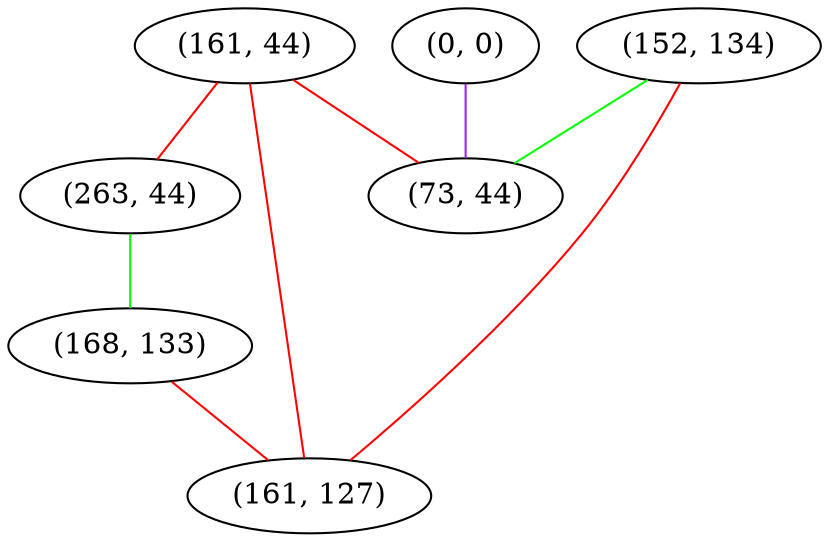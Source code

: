 graph "" {
"(0, 0)";
"(161, 44)";
"(263, 44)";
"(152, 134)";
"(168, 133)";
"(73, 44)";
"(161, 127)";
"(0, 0)" -- "(73, 44)"  [color=purple, key=0, weight=4];
"(161, 44)" -- "(263, 44)"  [color=red, key=0, weight=1];
"(161, 44)" -- "(73, 44)"  [color=red, key=0, weight=1];
"(161, 44)" -- "(161, 127)"  [color=red, key=0, weight=1];
"(263, 44)" -- "(168, 133)"  [color=green, key=0, weight=2];
"(152, 134)" -- "(73, 44)"  [color=green, key=0, weight=2];
"(152, 134)" -- "(161, 127)"  [color=red, key=0, weight=1];
"(168, 133)" -- "(161, 127)"  [color=red, key=0, weight=1];
}
